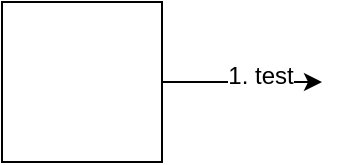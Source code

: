 <mxfile version="10.7.5" type="github"><diagram id="KL2dVPIhu-elZA76U5pm" name="Page-1"><mxGraphModel dx="724" dy="541" grid="1" gridSize="10" guides="1" tooltips="1" connect="1" arrows="1" fold="1" page="1" pageScale="1" pageWidth="850" pageHeight="1100" math="0" shadow="0"><root><mxCell id="0"/><mxCell id="1" parent="0"/><mxCell id="0u5jvjaaX8IL6uJe7Vme-1" value="" style="whiteSpace=wrap;html=1;aspect=fixed;" vertex="1" parent="1"><mxGeometry x="80" y="80" width="80" height="80" as="geometry"/></mxCell><mxCell id="0u5jvjaaX8IL6uJe7Vme-2" value="" style="endArrow=classic;html=1;" edge="1" parent="1" source="0u5jvjaaX8IL6uJe7Vme-1"><mxGeometry width="50" height="50" relative="1" as="geometry"><mxPoint x="80" y="230" as="sourcePoint"/><mxPoint x="240" y="120" as="targetPoint"/><Array as="points"/></mxGeometry></mxCell><mxCell id="0u5jvjaaX8IL6uJe7Vme-3" value="1. test&lt;br&gt;" style="text;html=1;resizable=0;points=[];align=center;verticalAlign=middle;labelBackgroundColor=#ffffff;" vertex="1" connectable="0" parent="0u5jvjaaX8IL6uJe7Vme-2"><mxGeometry x="0.224" y="3" relative="1" as="geometry"><mxPoint as="offset"/></mxGeometry></mxCell></root></mxGraphModel></diagram></mxfile>